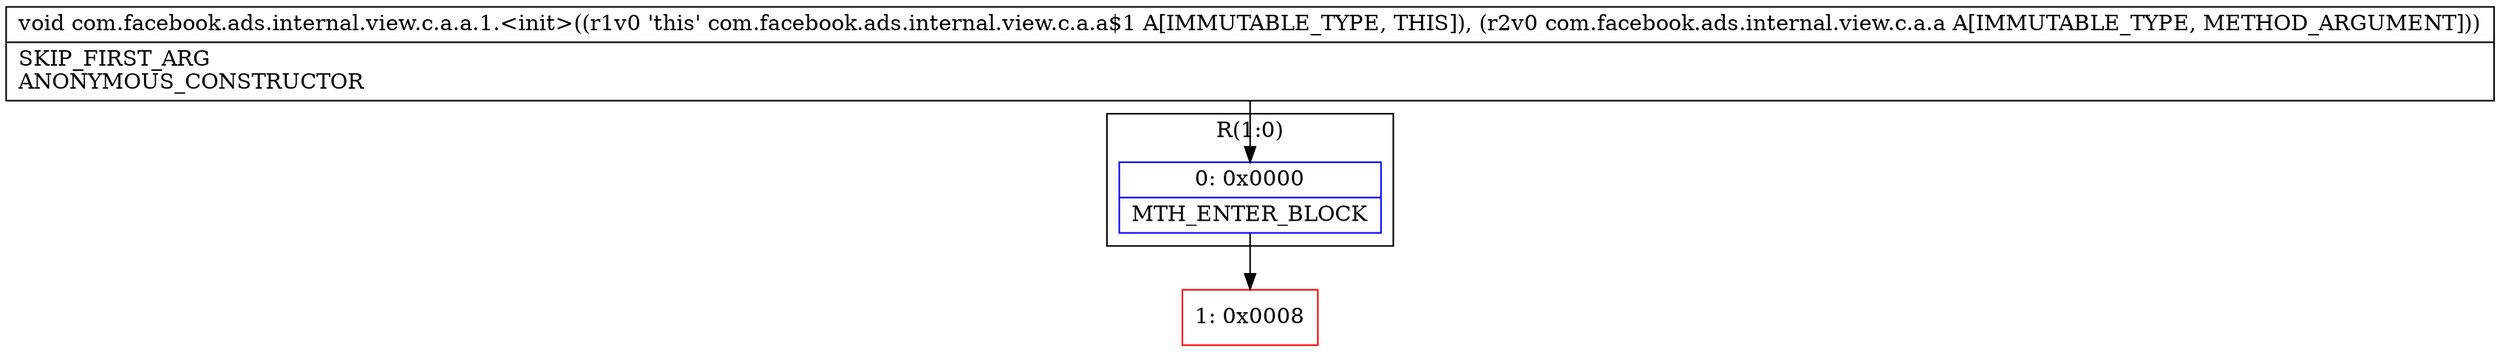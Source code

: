 digraph "CFG forcom.facebook.ads.internal.view.c.a.a.1.\<init\>(Lcom\/facebook\/ads\/internal\/view\/c\/a\/a;)V" {
subgraph cluster_Region_388015482 {
label = "R(1:0)";
node [shape=record,color=blue];
Node_0 [shape=record,label="{0\:\ 0x0000|MTH_ENTER_BLOCK\l}"];
}
Node_1 [shape=record,color=red,label="{1\:\ 0x0008}"];
MethodNode[shape=record,label="{void com.facebook.ads.internal.view.c.a.a.1.\<init\>((r1v0 'this' com.facebook.ads.internal.view.c.a.a$1 A[IMMUTABLE_TYPE, THIS]), (r2v0 com.facebook.ads.internal.view.c.a.a A[IMMUTABLE_TYPE, METHOD_ARGUMENT]))  | SKIP_FIRST_ARG\lANONYMOUS_CONSTRUCTOR\l}"];
MethodNode -> Node_0;
Node_0 -> Node_1;
}

